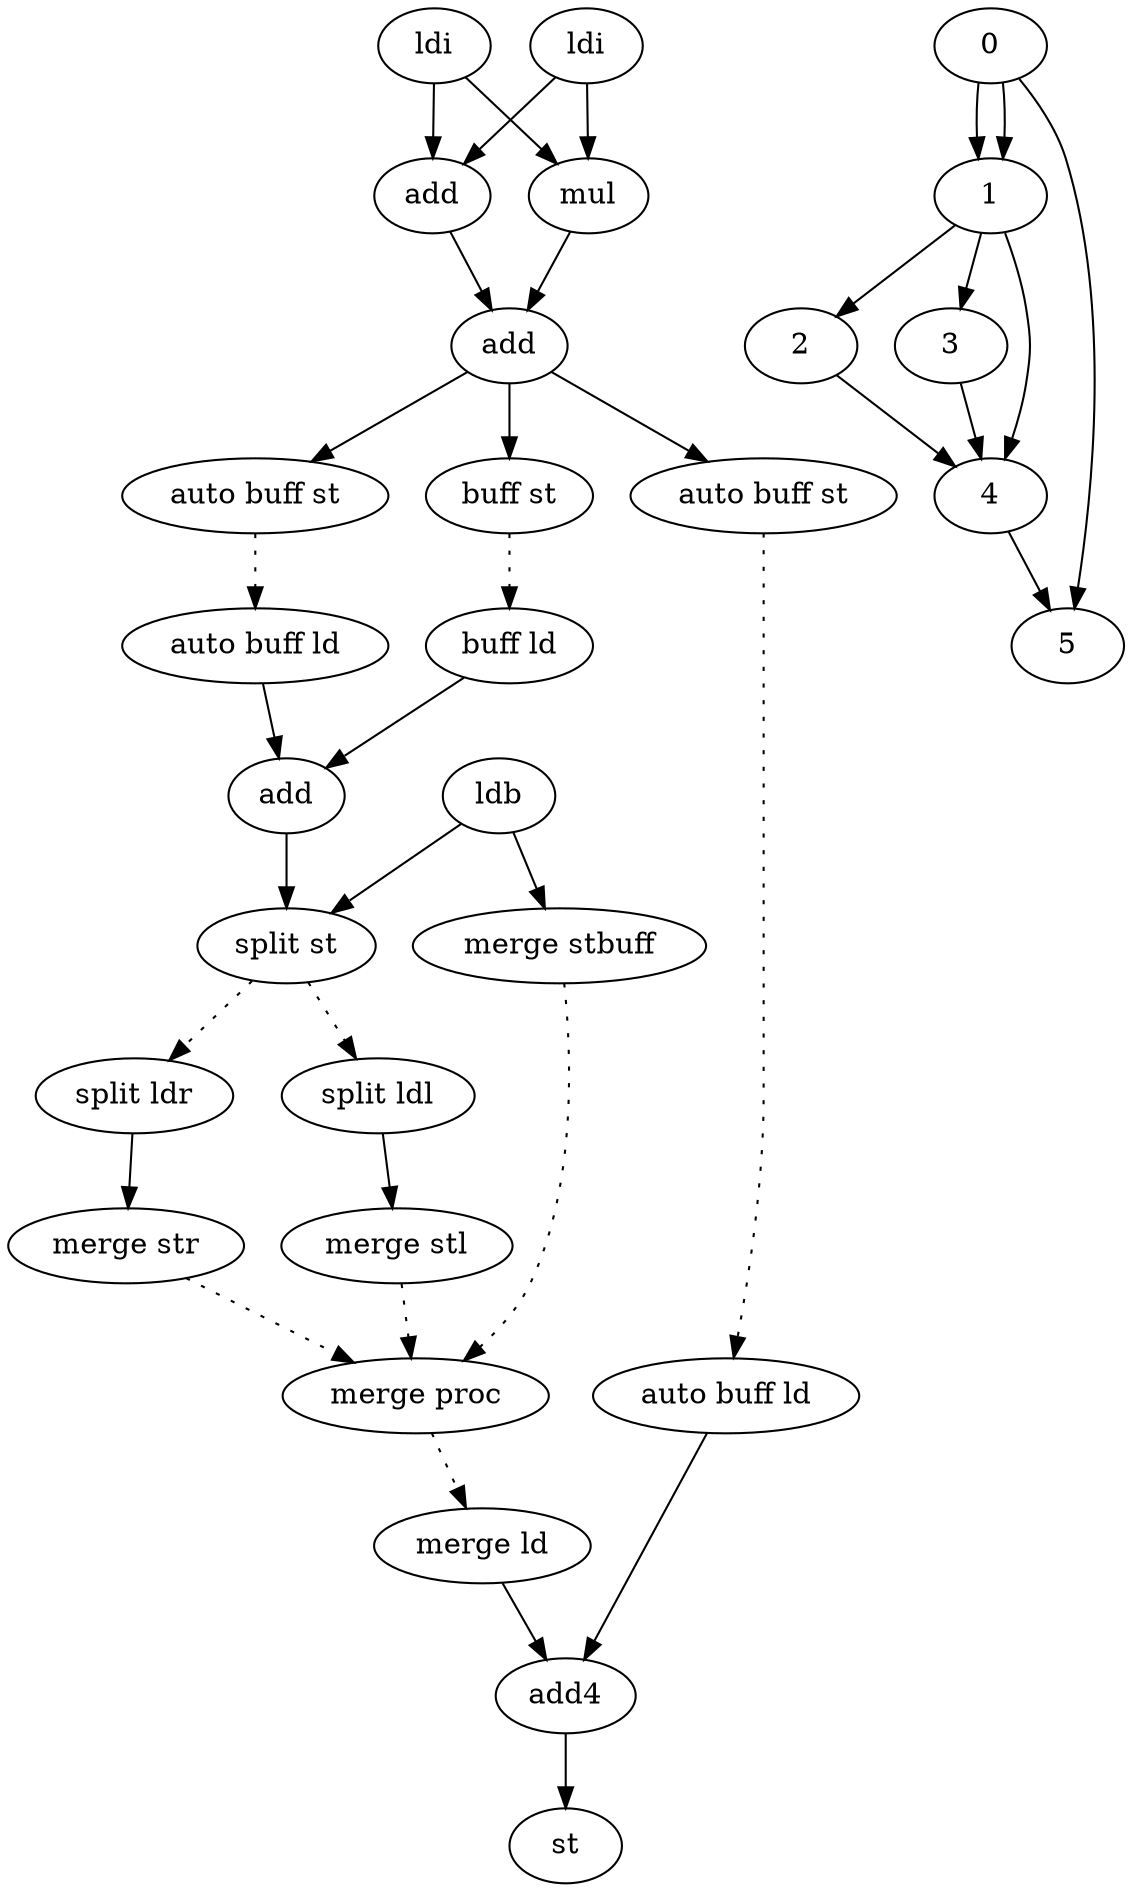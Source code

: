 digraph G {
#include
edge [style = dotted];
ldi1
ldi2
buff_ld_1
buff_st_1 -> buff_ld_1;
auto_buff_ld_4
auto_buff_st_4 -> auto_buff_ld_4;
ldb
merge_ld_3
merge_proc_3 -> merge_ld_3;
auto_buff_ld_5
auto_buff_st_5 -> auto_buff_ld_5;
merge_proc_3
merge_stbuff_3 -> merge_proc_3;
merge_stl_3 -> merge_proc_3;
merge_str_3 -> merge_proc_3;
split_ldl_2
split_st_2 -> split_ldl_2;
split_ldr_2
split_st_2 -> split_ldr_2;
edge [style = solid];
ldi1
ldi2
ldi1 -> add1;
ldi2 -> add1;
ldi1 -> mul1;
ldi2 -> mul1;
mul1 -> add2;
add1 -> add2;
add2 -> buff_st_1;
add2 -> auto_buff_st_4;
add2 -> auto_buff_st_5;
buff_ld_1
auto_buff_ld_4
buff_ld_1 -> add3;
auto_buff_ld_4 -> add3;
ldb
ldb -> split_st_2;
add3 -> split_st_2;
ldb -> merge_stbuff_3;
merge_ld_3
auto_buff_ld_5
merge_ld_3 -> add4;
auto_buff_ld_5 -> add4;
add4 -> h_st;
merge_proc_3
split_ldr_2
split_ldr_2 -> merge_str_3;
split_ldl_2
split_ldl_2 -> merge_stl_3;
edge [color = black];
0;
0 -> 1
0 -> 1
1 -> 2
1 -> 3
1 -> 4
2 -> 4
3 -> 4
4 -> 5
0 -> 5
ldi1 [color="black",label="ldi"];
ldi2 [color="black",label="ldi"];
add1 [color="black",label="add"];
mul1 [color="black",label="mul"];
add2 [color="black",label="add"];
buff_st_1 [color="black",label="buff st"];
auto_buff_st_4 [color="black",label="auto buff st"];
auto_buff_st_5 [color="black",label="auto buff st"];
buff_ld_1 [color="black",label="buff ld"];
auto_buff_ld_4 [color="black",label="auto buff ld"];
add3 [color="black",label="add"];
ldb [color="black",label="ldb"];
split_st_2 [color="black",label="split st"];
merge_stbuff_3 [color="black",label="merge stbuff"];
merge_ld_3 [color="black",label="merge ld"];
auto_buff_ld_5 [color="black",label="auto buff ld"];
add4 [color="black",label="add4"];
h_st [color="black",label="st"];
merge_proc_3 [color="black",label="merge proc"];
split_ldr_2 [color="black",label="split ldr"];
merge_stl_3 [color="black",label="merge stl"];
split_ldl_2 [color="black",label="split ldl"];
merge_str_3 [color="black",label="merge str"];
}
